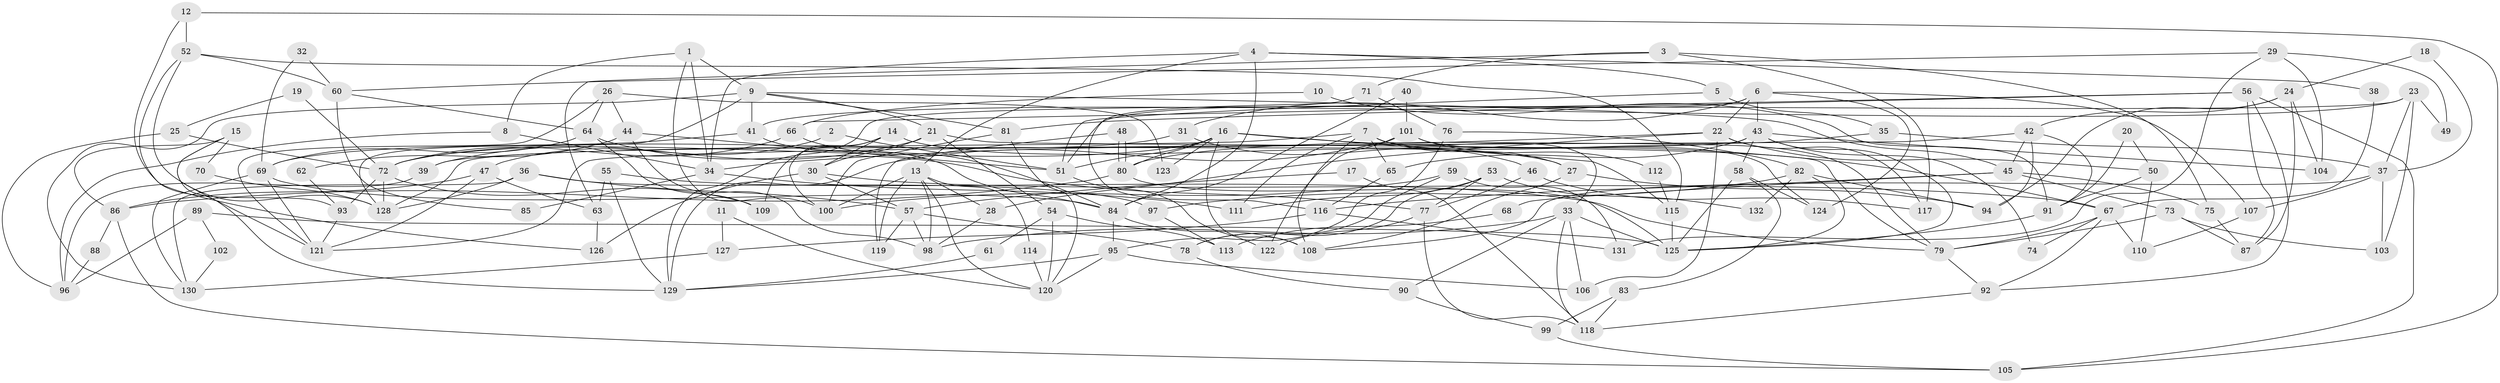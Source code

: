 // Generated by graph-tools (version 1.1) at 2025/15/03/09/25 04:15:16]
// undirected, 132 vertices, 264 edges
graph export_dot {
graph [start="1"]
  node [color=gray90,style=filled];
  1;
  2;
  3;
  4;
  5;
  6;
  7;
  8;
  9;
  10;
  11;
  12;
  13;
  14;
  15;
  16;
  17;
  18;
  19;
  20;
  21;
  22;
  23;
  24;
  25;
  26;
  27;
  28;
  29;
  30;
  31;
  32;
  33;
  34;
  35;
  36;
  37;
  38;
  39;
  40;
  41;
  42;
  43;
  44;
  45;
  46;
  47;
  48;
  49;
  50;
  51;
  52;
  53;
  54;
  55;
  56;
  57;
  58;
  59;
  60;
  61;
  62;
  63;
  64;
  65;
  66;
  67;
  68;
  69;
  70;
  71;
  72;
  73;
  74;
  75;
  76;
  77;
  78;
  79;
  80;
  81;
  82;
  83;
  84;
  85;
  86;
  87;
  88;
  89;
  90;
  91;
  92;
  93;
  94;
  95;
  96;
  97;
  98;
  99;
  100;
  101;
  102;
  103;
  104;
  105;
  106;
  107;
  108;
  109;
  110;
  111;
  112;
  113;
  114;
  115;
  116;
  117;
  118;
  119;
  120;
  121;
  122;
  123;
  124;
  125;
  126;
  127;
  128;
  129;
  130;
  131;
  132;
  1 -- 100;
  1 -- 34;
  1 -- 8;
  1 -- 9;
  2 -- 47;
  2 -- 51;
  3 -- 75;
  3 -- 117;
  3 -- 63;
  3 -- 71;
  4 -- 84;
  4 -- 13;
  4 -- 5;
  4 -- 34;
  4 -- 38;
  5 -- 51;
  5 -- 35;
  6 -- 22;
  6 -- 51;
  6 -- 31;
  6 -- 43;
  6 -- 107;
  6 -- 124;
  7 -- 79;
  7 -- 33;
  7 -- 27;
  7 -- 39;
  7 -- 65;
  7 -- 108;
  7 -- 111;
  8 -- 34;
  8 -- 96;
  9 -- 45;
  9 -- 21;
  9 -- 41;
  9 -- 81;
  9 -- 128;
  9 -- 130;
  10 -- 91;
  10 -- 66;
  11 -- 120;
  11 -- 127;
  12 -- 105;
  12 -- 52;
  12 -- 93;
  13 -- 28;
  13 -- 100;
  13 -- 98;
  13 -- 114;
  13 -- 119;
  13 -- 120;
  14 -- 30;
  14 -- 27;
  14 -- 100;
  14 -- 109;
  15 -- 121;
  15 -- 86;
  15 -- 70;
  15 -- 129;
  16 -- 51;
  16 -- 108;
  16 -- 67;
  16 -- 72;
  16 -- 80;
  16 -- 115;
  16 -- 123;
  17 -- 118;
  17 -- 57;
  18 -- 24;
  18 -- 37;
  19 -- 72;
  19 -- 25;
  20 -- 50;
  20 -- 91;
  21 -- 30;
  21 -- 39;
  21 -- 54;
  21 -- 79;
  22 -- 50;
  22 -- 106;
  22 -- 28;
  22 -- 34;
  22 -- 117;
  23 -- 129;
  23 -- 37;
  23 -- 41;
  23 -- 49;
  23 -- 103;
  24 -- 87;
  24 -- 42;
  24 -- 94;
  24 -- 104;
  25 -- 96;
  25 -- 72;
  26 -- 121;
  26 -- 64;
  26 -- 44;
  26 -- 123;
  27 -- 94;
  27 -- 108;
  28 -- 98;
  29 -- 60;
  29 -- 104;
  29 -- 49;
  29 -- 131;
  30 -- 57;
  30 -- 67;
  30 -- 126;
  31 -- 72;
  31 -- 46;
  32 -- 69;
  32 -- 60;
  33 -- 125;
  33 -- 90;
  33 -- 98;
  33 -- 106;
  33 -- 118;
  34 -- 85;
  34 -- 111;
  35 -- 80;
  35 -- 37;
  36 -- 128;
  36 -- 130;
  36 -- 57;
  36 -- 97;
  37 -- 108;
  37 -- 103;
  37 -- 107;
  38 -- 67;
  39 -- 96;
  40 -- 101;
  40 -- 84;
  41 -- 69;
  41 -- 84;
  42 -- 45;
  42 -- 121;
  42 -- 91;
  42 -- 94;
  43 -- 128;
  43 -- 58;
  43 -- 65;
  43 -- 74;
  43 -- 104;
  43 -- 125;
  44 -- 98;
  44 -- 51;
  44 -- 62;
  45 -- 116;
  45 -- 73;
  45 -- 68;
  45 -- 75;
  46 -- 77;
  46 -- 117;
  47 -- 121;
  47 -- 63;
  47 -- 86;
  48 -- 80;
  48 -- 80;
  48 -- 119;
  50 -- 91;
  50 -- 110;
  51 -- 122;
  52 -- 128;
  52 -- 115;
  52 -- 60;
  52 -- 126;
  53 -- 111;
  53 -- 78;
  53 -- 77;
  53 -- 132;
  54 -- 120;
  54 -- 61;
  54 -- 113;
  55 -- 79;
  55 -- 63;
  55 -- 129;
  56 -- 81;
  56 -- 92;
  56 -- 66;
  56 -- 87;
  56 -- 105;
  57 -- 98;
  57 -- 78;
  57 -- 119;
  58 -- 125;
  58 -- 83;
  58 -- 124;
  59 -- 131;
  59 -- 100;
  59 -- 78;
  60 -- 64;
  60 -- 85;
  61 -- 129;
  62 -- 93;
  63 -- 126;
  64 -- 109;
  64 -- 69;
  64 -- 77;
  65 -- 116;
  66 -- 84;
  66 -- 72;
  67 -- 79;
  67 -- 74;
  67 -- 92;
  67 -- 110;
  68 -- 113;
  69 -- 84;
  69 -- 121;
  69 -- 130;
  70 -- 128;
  71 -- 76;
  71 -- 116;
  72 -- 93;
  72 -- 109;
  72 -- 128;
  73 -- 103;
  73 -- 79;
  73 -- 87;
  75 -- 87;
  76 -- 82;
  76 -- 95;
  77 -- 118;
  77 -- 122;
  78 -- 90;
  79 -- 92;
  80 -- 86;
  80 -- 125;
  81 -- 120;
  81 -- 100;
  82 -- 94;
  82 -- 125;
  82 -- 97;
  82 -- 132;
  83 -- 118;
  83 -- 99;
  84 -- 108;
  84 -- 95;
  86 -- 88;
  86 -- 105;
  88 -- 96;
  89 -- 96;
  89 -- 125;
  89 -- 102;
  90 -- 99;
  91 -- 125;
  92 -- 118;
  93 -- 121;
  95 -- 129;
  95 -- 106;
  95 -- 120;
  97 -- 113;
  99 -- 105;
  101 -- 124;
  101 -- 129;
  101 -- 112;
  101 -- 122;
  102 -- 130;
  107 -- 110;
  112 -- 115;
  114 -- 120;
  115 -- 125;
  116 -- 127;
  116 -- 131;
  127 -- 130;
}
